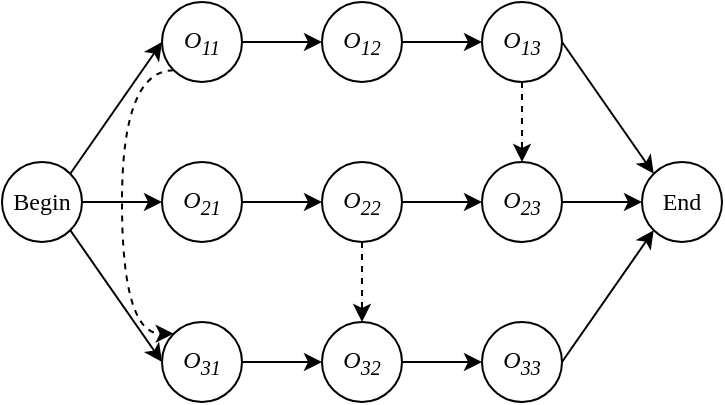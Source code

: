 <mxfile version="26.1.1">
  <diagram name="第 1 页" id="Urc2llfQ-ILxeCcKMetX">
    <mxGraphModel dx="877" dy="468" grid="1" gridSize="10" guides="1" tooltips="1" connect="1" arrows="1" fold="1" page="1" pageScale="1" pageWidth="827" pageHeight="1169" math="0" shadow="0">
      <root>
        <mxCell id="0" />
        <mxCell id="1" parent="0" />
        <mxCell id="CybonjJb96y1J8fXGVxk-24" style="edgeStyle=orthogonalEdgeStyle;rounded=0;orthogonalLoop=1;jettySize=auto;html=1;exitX=1;exitY=0.5;exitDx=0;exitDy=0;entryX=0;entryY=0.5;entryDx=0;entryDy=0;fontStyle=2" edge="1" parent="1" source="CybonjJb96y1J8fXGVxk-1" target="CybonjJb96y1J8fXGVxk-14">
          <mxGeometry relative="1" as="geometry" />
        </mxCell>
        <mxCell id="CybonjJb96y1J8fXGVxk-44" style="edgeStyle=orthogonalEdgeStyle;rounded=0;orthogonalLoop=1;jettySize=auto;html=1;exitX=0;exitY=1;exitDx=0;exitDy=0;entryX=0;entryY=0;entryDx=0;entryDy=0;dashed=1;curved=1;" edge="1" parent="1" source="CybonjJb96y1J8fXGVxk-1" target="CybonjJb96y1J8fXGVxk-19">
          <mxGeometry relative="1" as="geometry">
            <Array as="points">
              <mxPoint x="220" y="274" />
              <mxPoint x="220" y="406" />
            </Array>
          </mxGeometry>
        </mxCell>
        <mxCell id="CybonjJb96y1J8fXGVxk-1" value="O&lt;sub&gt;11&lt;/sub&gt;" style="ellipse;whiteSpace=wrap;html=1;aspect=fixed;fontFamily=Times New Roman;fontStyle=2" vertex="1" parent="1">
          <mxGeometry x="240" y="240" width="40" height="40" as="geometry" />
        </mxCell>
        <mxCell id="CybonjJb96y1J8fXGVxk-35" style="rounded=0;orthogonalLoop=1;jettySize=auto;html=1;exitX=1;exitY=0.5;exitDx=0;exitDy=0;entryX=0;entryY=0;entryDx=0;entryDy=0;" edge="1" parent="1" source="CybonjJb96y1J8fXGVxk-13" target="CybonjJb96y1J8fXGVxk-22">
          <mxGeometry relative="1" as="geometry" />
        </mxCell>
        <mxCell id="CybonjJb96y1J8fXGVxk-40" style="edgeStyle=orthogonalEdgeStyle;rounded=0;orthogonalLoop=1;jettySize=auto;html=1;exitX=0.5;exitY=1;exitDx=0;exitDy=0;entryX=0.5;entryY=0;entryDx=0;entryDy=0;dashed=1;fontStyle=2" edge="1" parent="1" source="CybonjJb96y1J8fXGVxk-13" target="CybonjJb96y1J8fXGVxk-17">
          <mxGeometry relative="1" as="geometry" />
        </mxCell>
        <mxCell id="CybonjJb96y1J8fXGVxk-13" value="O&lt;sub&gt;13&lt;/sub&gt;" style="ellipse;whiteSpace=wrap;html=1;aspect=fixed;fontFamily=Times New Roman;fontStyle=2" vertex="1" parent="1">
          <mxGeometry x="400" y="240" width="40" height="40" as="geometry" />
        </mxCell>
        <mxCell id="CybonjJb96y1J8fXGVxk-26" style="edgeStyle=orthogonalEdgeStyle;rounded=0;orthogonalLoop=1;jettySize=auto;html=1;exitX=1;exitY=0.5;exitDx=0;exitDy=0;entryX=0;entryY=0.5;entryDx=0;entryDy=0;fontStyle=2" edge="1" parent="1" source="CybonjJb96y1J8fXGVxk-14" target="CybonjJb96y1J8fXGVxk-13">
          <mxGeometry relative="1" as="geometry" />
        </mxCell>
        <mxCell id="CybonjJb96y1J8fXGVxk-14" value="O&lt;sub&gt;12&lt;/sub&gt;" style="ellipse;whiteSpace=wrap;html=1;aspect=fixed;fontFamily=Times New Roman;fontStyle=2" vertex="1" parent="1">
          <mxGeometry x="320" y="240" width="40" height="40" as="geometry" />
        </mxCell>
        <mxCell id="CybonjJb96y1J8fXGVxk-27" style="edgeStyle=orthogonalEdgeStyle;rounded=0;orthogonalLoop=1;jettySize=auto;html=1;exitX=1;exitY=0.5;exitDx=0;exitDy=0;entryX=0;entryY=0.5;entryDx=0;entryDy=0;fontStyle=2" edge="1" parent="1" source="CybonjJb96y1J8fXGVxk-16" target="CybonjJb96y1J8fXGVxk-18">
          <mxGeometry relative="1" as="geometry" />
        </mxCell>
        <mxCell id="CybonjJb96y1J8fXGVxk-16" value="O&lt;sub&gt;21&lt;/sub&gt;" style="ellipse;whiteSpace=wrap;html=1;aspect=fixed;fontFamily=Times New Roman;fontStyle=2" vertex="1" parent="1">
          <mxGeometry x="240" y="320" width="40" height="40" as="geometry" />
        </mxCell>
        <mxCell id="CybonjJb96y1J8fXGVxk-36" style="rounded=0;orthogonalLoop=1;jettySize=auto;html=1;exitX=1;exitY=0.5;exitDx=0;exitDy=0;entryX=0;entryY=0.5;entryDx=0;entryDy=0;" edge="1" parent="1" source="CybonjJb96y1J8fXGVxk-17" target="CybonjJb96y1J8fXGVxk-22">
          <mxGeometry relative="1" as="geometry" />
        </mxCell>
        <mxCell id="CybonjJb96y1J8fXGVxk-17" value="O&lt;sub&gt;23&lt;/sub&gt;" style="ellipse;whiteSpace=wrap;html=1;aspect=fixed;fontFamily=Times New Roman;fontStyle=2" vertex="1" parent="1">
          <mxGeometry x="400" y="320" width="40" height="40" as="geometry" />
        </mxCell>
        <mxCell id="CybonjJb96y1J8fXGVxk-28" style="edgeStyle=orthogonalEdgeStyle;rounded=0;orthogonalLoop=1;jettySize=auto;html=1;exitX=1;exitY=0.5;exitDx=0;exitDy=0;entryX=0;entryY=0.5;entryDx=0;entryDy=0;fontStyle=2" edge="1" parent="1" source="CybonjJb96y1J8fXGVxk-18" target="CybonjJb96y1J8fXGVxk-17">
          <mxGeometry relative="1" as="geometry" />
        </mxCell>
        <mxCell id="CybonjJb96y1J8fXGVxk-42" style="edgeStyle=orthogonalEdgeStyle;rounded=0;orthogonalLoop=1;jettySize=auto;html=1;exitX=0.5;exitY=1;exitDx=0;exitDy=0;entryX=0.5;entryY=0;entryDx=0;entryDy=0;dashed=1;fontStyle=2" edge="1" parent="1" source="CybonjJb96y1J8fXGVxk-18" target="CybonjJb96y1J8fXGVxk-21">
          <mxGeometry relative="1" as="geometry" />
        </mxCell>
        <mxCell id="CybonjJb96y1J8fXGVxk-18" value="O&lt;sub&gt;22&lt;/sub&gt;" style="ellipse;whiteSpace=wrap;html=1;aspect=fixed;fontFamily=Times New Roman;fontStyle=2" vertex="1" parent="1">
          <mxGeometry x="320" y="320" width="40" height="40" as="geometry" />
        </mxCell>
        <mxCell id="CybonjJb96y1J8fXGVxk-29" style="edgeStyle=orthogonalEdgeStyle;rounded=0;orthogonalLoop=1;jettySize=auto;html=1;exitX=1;exitY=0.5;exitDx=0;exitDy=0;entryX=0;entryY=0.5;entryDx=0;entryDy=0;fontStyle=2" edge="1" parent="1" source="CybonjJb96y1J8fXGVxk-19" target="CybonjJb96y1J8fXGVxk-21">
          <mxGeometry relative="1" as="geometry" />
        </mxCell>
        <mxCell id="CybonjJb96y1J8fXGVxk-19" value="O&lt;sub&gt;31&lt;/sub&gt;" style="ellipse;whiteSpace=wrap;html=1;aspect=fixed;fontFamily=Times New Roman;fontStyle=2" vertex="1" parent="1">
          <mxGeometry x="240" y="400" width="40" height="40" as="geometry" />
        </mxCell>
        <mxCell id="CybonjJb96y1J8fXGVxk-37" style="rounded=0;orthogonalLoop=1;jettySize=auto;html=1;exitX=1;exitY=0.5;exitDx=0;exitDy=0;entryX=0;entryY=1;entryDx=0;entryDy=0;" edge="1" parent="1" source="CybonjJb96y1J8fXGVxk-20" target="CybonjJb96y1J8fXGVxk-22">
          <mxGeometry relative="1" as="geometry" />
        </mxCell>
        <mxCell id="CybonjJb96y1J8fXGVxk-20" value="O&lt;sub&gt;33&lt;/sub&gt;" style="ellipse;whiteSpace=wrap;html=1;aspect=fixed;fontFamily=Times New Roman;fontStyle=2" vertex="1" parent="1">
          <mxGeometry x="400" y="400" width="40" height="40" as="geometry" />
        </mxCell>
        <mxCell id="CybonjJb96y1J8fXGVxk-31" style="edgeStyle=orthogonalEdgeStyle;rounded=0;orthogonalLoop=1;jettySize=auto;html=1;exitX=1;exitY=0.5;exitDx=0;exitDy=0;entryX=0;entryY=0.5;entryDx=0;entryDy=0;fontStyle=2" edge="1" parent="1" source="CybonjJb96y1J8fXGVxk-21" target="CybonjJb96y1J8fXGVxk-20">
          <mxGeometry relative="1" as="geometry" />
        </mxCell>
        <mxCell id="CybonjJb96y1J8fXGVxk-21" value="O&lt;sub&gt;32&lt;/sub&gt;" style="ellipse;whiteSpace=wrap;html=1;aspect=fixed;fontFamily=Times New Roman;fontStyle=2" vertex="1" parent="1">
          <mxGeometry x="320" y="400" width="40" height="40" as="geometry" />
        </mxCell>
        <mxCell id="CybonjJb96y1J8fXGVxk-22" value="End" style="ellipse;whiteSpace=wrap;html=1;aspect=fixed;fontFamily=Times New Roman;" vertex="1" parent="1">
          <mxGeometry x="480" y="320" width="40" height="40" as="geometry" />
        </mxCell>
        <mxCell id="CybonjJb96y1J8fXGVxk-32" style="rounded=0;orthogonalLoop=1;jettySize=auto;html=1;exitX=1;exitY=0;exitDx=0;exitDy=0;entryX=0;entryY=0.5;entryDx=0;entryDy=0;" edge="1" parent="1" source="CybonjJb96y1J8fXGVxk-23" target="CybonjJb96y1J8fXGVxk-1">
          <mxGeometry relative="1" as="geometry" />
        </mxCell>
        <mxCell id="CybonjJb96y1J8fXGVxk-33" style="edgeStyle=orthogonalEdgeStyle;rounded=0;orthogonalLoop=1;jettySize=auto;html=1;exitX=1;exitY=0.5;exitDx=0;exitDy=0;entryX=0;entryY=0.5;entryDx=0;entryDy=0;" edge="1" parent="1" source="CybonjJb96y1J8fXGVxk-23" target="CybonjJb96y1J8fXGVxk-16">
          <mxGeometry relative="1" as="geometry" />
        </mxCell>
        <mxCell id="CybonjJb96y1J8fXGVxk-34" style="rounded=0;orthogonalLoop=1;jettySize=auto;html=1;exitX=1;exitY=1;exitDx=0;exitDy=0;entryX=0;entryY=0.5;entryDx=0;entryDy=0;" edge="1" parent="1" source="CybonjJb96y1J8fXGVxk-23" target="CybonjJb96y1J8fXGVxk-19">
          <mxGeometry relative="1" as="geometry" />
        </mxCell>
        <mxCell id="CybonjJb96y1J8fXGVxk-23" value="Begin" style="ellipse;whiteSpace=wrap;html=1;aspect=fixed;fontFamily=Times New Roman;" vertex="1" parent="1">
          <mxGeometry x="160" y="320" width="40" height="40" as="geometry" />
        </mxCell>
      </root>
    </mxGraphModel>
  </diagram>
</mxfile>
